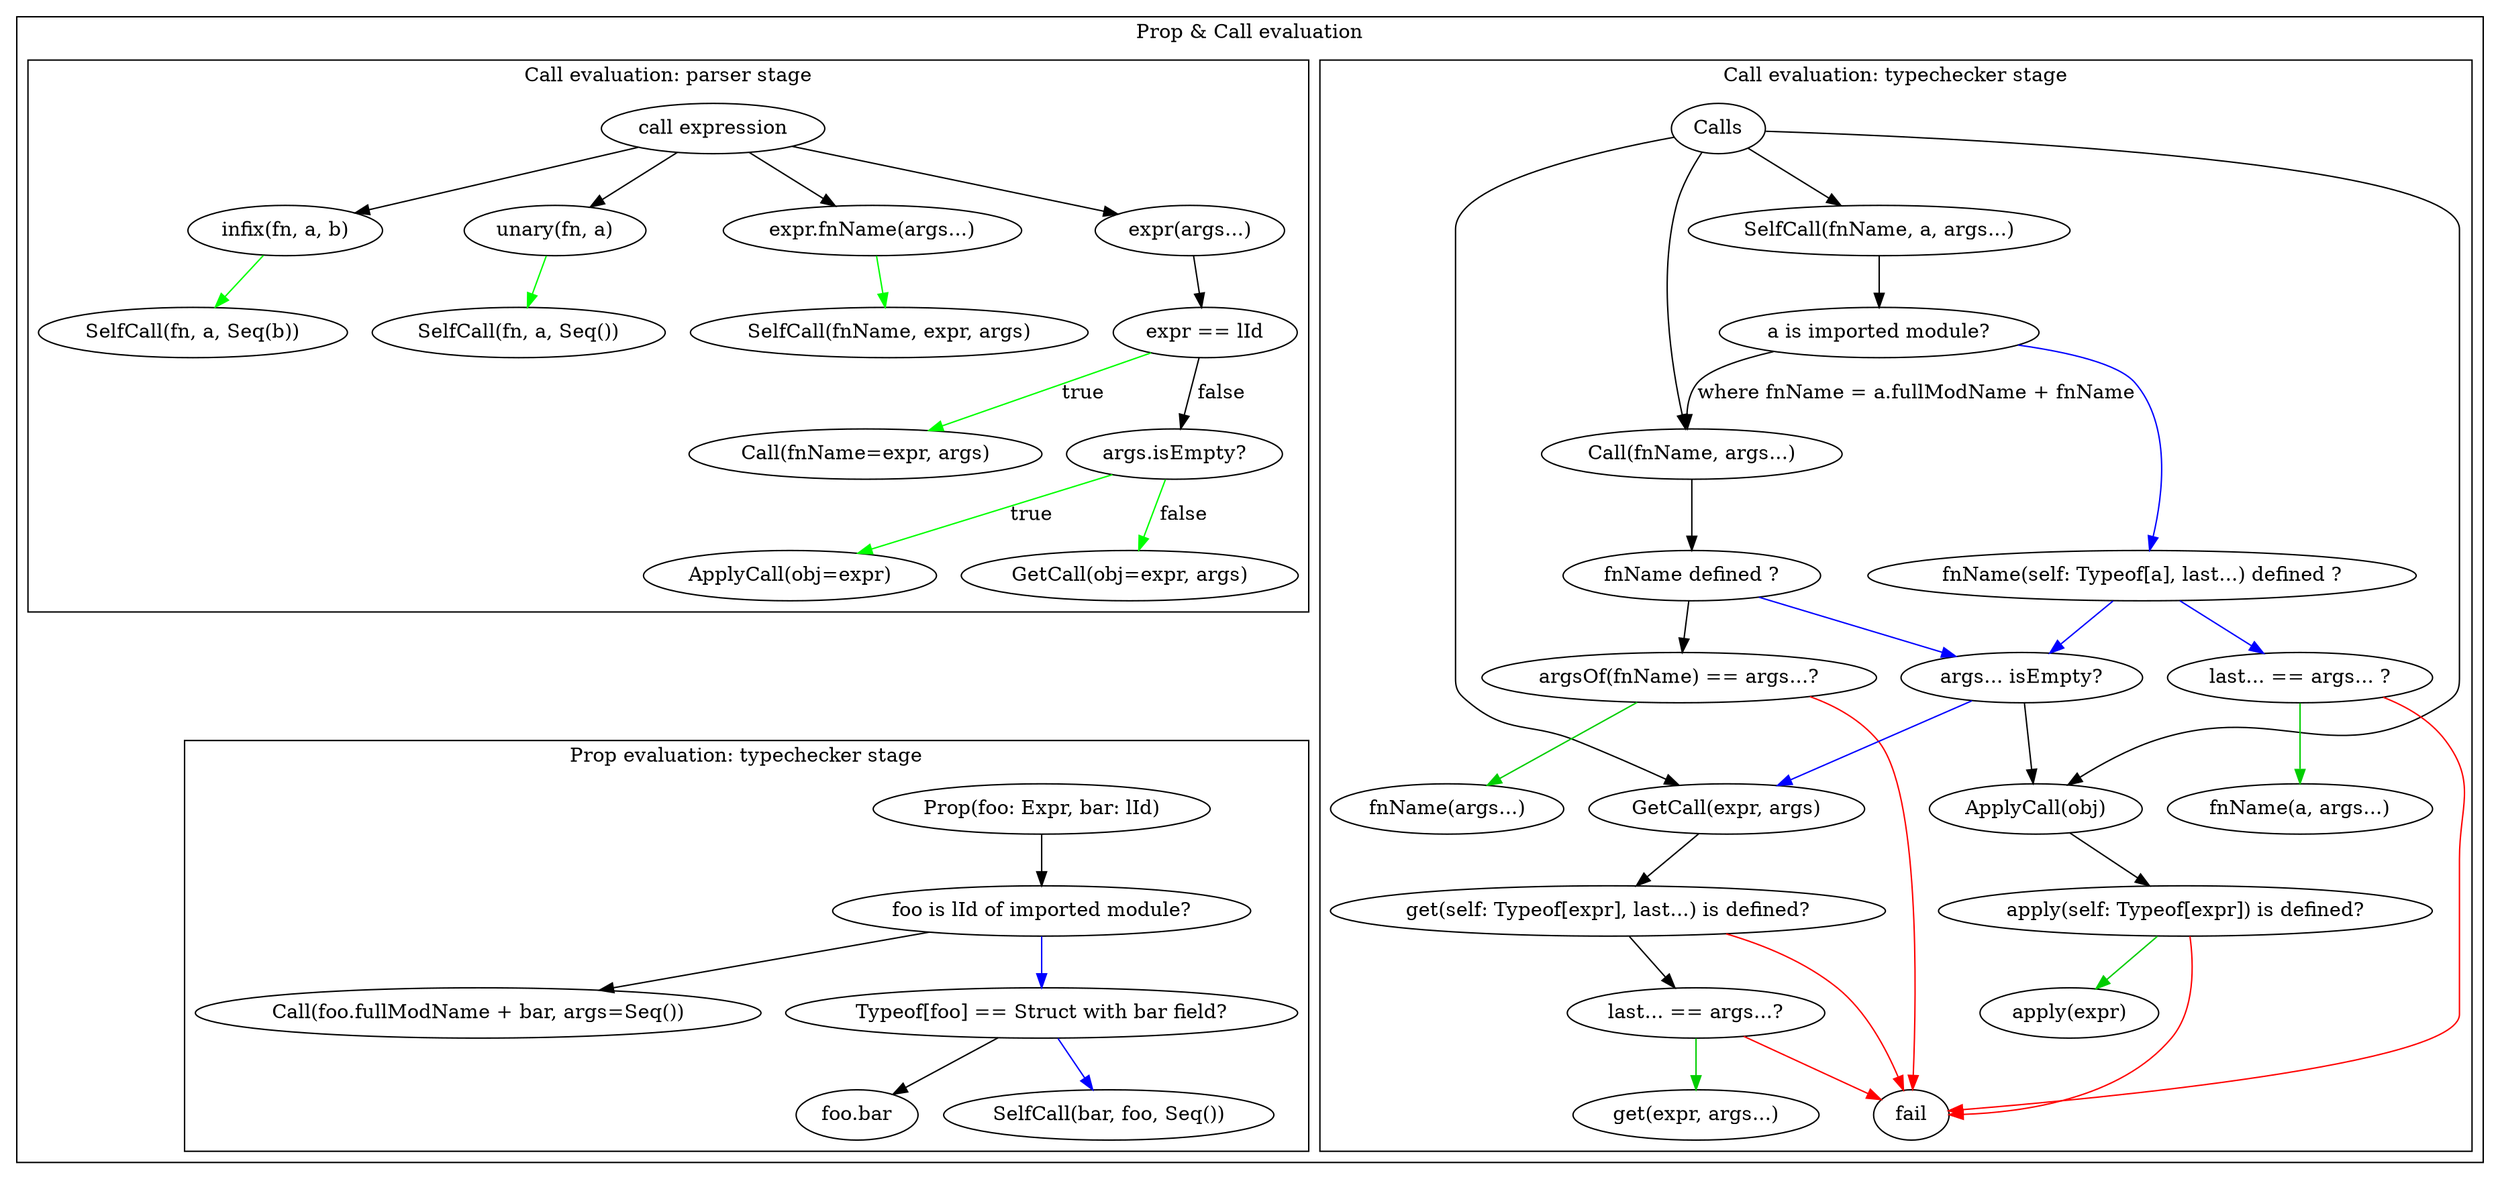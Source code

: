 digraph {
    rankdir=TB

    subgraph cluster_2 {
        label = "Prop & Call evaluation"




        subgraph cluster_2 {
            label = "Call evaluation: typechecker stage"

            Calls -> "Call(fnName, args...)"
            Calls -> "GetCall(expr, args)"
            Calls -> "ApplyCall(obj)"
            Calls -> "SelfCall(fnName, a, args...)"

            "Call(fnName, args...)" -> "fnName defined ?" -> "argsOf(fnName) == args...?"
            "argsOf(fnName) == args...?" -> "fail"[color=red]
            "argsOf(fnName) == args...?" -> "fnName(args...)"[color=green3]

            "fnName defined ?" -> "args... isEmpty?"[color=blue]

            "ApplyCall(obj)" -> "apply(self: Typeof[expr]) is defined?"
            "apply(self: Typeof[expr]) is defined?" -> "apply(expr)"[color=green3]
            "apply(self: Typeof[expr]) is defined?" -> "fail"[color=red]


            "GetCall(expr, args)" -> "get(self: Typeof[expr], last...) is defined?" -> "last... == args...?"
            "last... == args...?" -> "get(expr, args...)"[color=green3]
            "get(self: Typeof[expr], last...) is defined?" -> "fail"[color=red]
            "last... == args...?" -> "fail"[color=red]

            "SelfCall(fnName, a, args...)" -> "a is imported module?"
            "a is imported module?" -> "Call(fnName, args...)"[label="where fnName = a.fullModName + fnName"]
            "a is imported module?" -> "fnName(self: Typeof[a], last...) defined ?" -> "last... == args... ?"[color=blue]
            "last... == args... ?" -> "fail"[color=red]
            "last... == args... ?" -> "fnName(a, args...)"[color=green3]

            "fnName(self: Typeof[a], last...) defined ?" -> "args... isEmpty?"[color=blue]

            "args... isEmpty?" -> "ApplyCall(obj)"
            "args... isEmpty?" -> "GetCall(expr, args)"[color=blue]
        }



        subgraph cluster_3 {
            label="Call evaluation: parser stage"

            "call expression" -> "infix(fn, a, b)"
            "infix(fn, a, b)" -> "SelfCall(fn, a, Seq(b))"[color=green]

            "call expression" -> "unary(fn, a)"
            "unary(fn, a)" -> "SelfCall(fn, a, Seq())"[color=green]

            "call expression" -> "expr.fnName(args...)"
            "call expression" -> "expr(args...)"

            "expr.fnName(args...)" -> "SelfCall(fnName, expr, args)"[color=green]

            "expr(args...)" -> "expr == lId"
            "expr == lId" -> "Call(fnName=expr, args)"[label=" true", color=green]
            "expr == lId" -> "args.isEmpty?"[label=" false"]
            "args.isEmpty?" -> "ApplyCall(obj=expr)"[color=green, label=" true"]
            "args.isEmpty?" -> "GetCall(obj=expr, args)"[color=green, label=" false"]
        }

        subgraph cluster_1 {
            label = "Prop evaluation: typechecker stage"

            "Prop(foo: Expr, bar: lId)" -> "foo is lId of imported module?"
            "foo is lId of imported module?" -> "Call(foo.fullModName + bar, args=Seq())"
            "foo is lId of imported module?" -> "Typeof[foo] == Struct with bar field?"[color=blue]
            "Typeof[foo] == Struct with bar field?" -> "foo.bar"
            "Typeof[foo] == Struct with bar field?" -> "SelfCall(bar, foo, Seq())"[color=blue]
        }

        "fnName(args...)" -> "foo is lId of imported module?"[style=invis]
    }
}